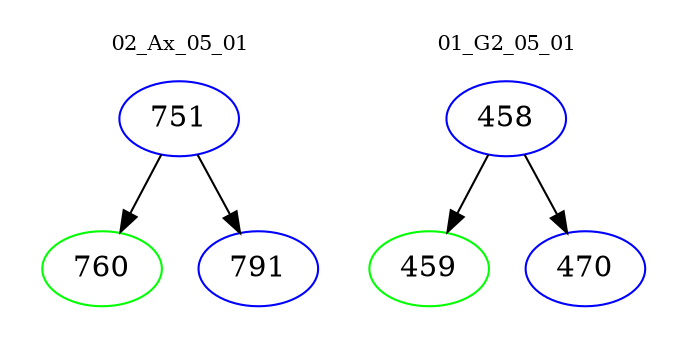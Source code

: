 digraph{
subgraph cluster_0 {
color = white
label = "02_Ax_05_01";
fontsize=10;
T0_751 [label="751", color="blue"]
T0_751 -> T0_760 [color="black"]
T0_760 [label="760", color="green"]
T0_751 -> T0_791 [color="black"]
T0_791 [label="791", color="blue"]
}
subgraph cluster_1 {
color = white
label = "01_G2_05_01";
fontsize=10;
T1_458 [label="458", color="blue"]
T1_458 -> T1_459 [color="black"]
T1_459 [label="459", color="green"]
T1_458 -> T1_470 [color="black"]
T1_470 [label="470", color="blue"]
}
}
